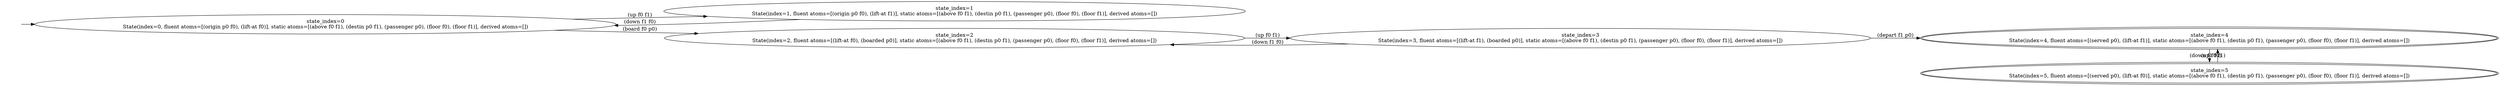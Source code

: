 digraph {
rankdir="LR"
s0[label="state_index=0
State(index=0, fluent atoms=[(origin p0 f0), (lift-at f0)], static atoms=[(above f0 f1), (destin p0 f1), (passenger p0), (floor f0), (floor f1)], derived atoms=[])
"]
s1[label="state_index=1
State(index=1, fluent atoms=[(origin p0 f0), (lift-at f1)], static atoms=[(above f0 f1), (destin p0 f1), (passenger p0), (floor f0), (floor f1)], derived atoms=[])
"]
s2[label="state_index=2
State(index=2, fluent atoms=[(lift-at f0), (boarded p0)], static atoms=[(above f0 f1), (destin p0 f1), (passenger p0), (floor f0), (floor f1)], derived atoms=[])
"]
s3[label="state_index=3
State(index=3, fluent atoms=[(lift-at f1), (boarded p0)], static atoms=[(above f0 f1), (destin p0 f1), (passenger p0), (floor f0), (floor f1)], derived atoms=[])
"]
s4[peripheries=2,label="state_index=4
State(index=4, fluent atoms=[(served p0), (lift-at f1)], static atoms=[(above f0 f1), (destin p0 f1), (passenger p0), (floor f0), (floor f1)], derived atoms=[])
"]
s5[peripheries=2,label="state_index=5
State(index=5, fluent atoms=[(served p0), (lift-at f0)], static atoms=[(above f0 f1), (destin p0 f1), (passenger p0), (floor f0), (floor f1)], derived atoms=[])
"]
Dangling [ label = "", style = invis ]
{ rank = same; Dangling }
Dangling -> s0
{ rank = same; s1}
{ rank = same; s0}
{ rank = same; s2}
{ rank = same; s3}
{ rank = same; s4,s5}
s0->s1 [label="(up f0 f1)
"]
s0->s2 [label="(board f0 p0)
"]
s1->s0 [label="(down f1 f0)
"]
s2->s3 [label="(up f0 f1)
"]
s3->s2 [label="(down f1 f0)
"]
s3->s4 [label="(depart f1 p0)
"]
s4->s5 [label="(down f1 f0)
"]
s5->s4 [label="(up f0 f1)
"]
}
